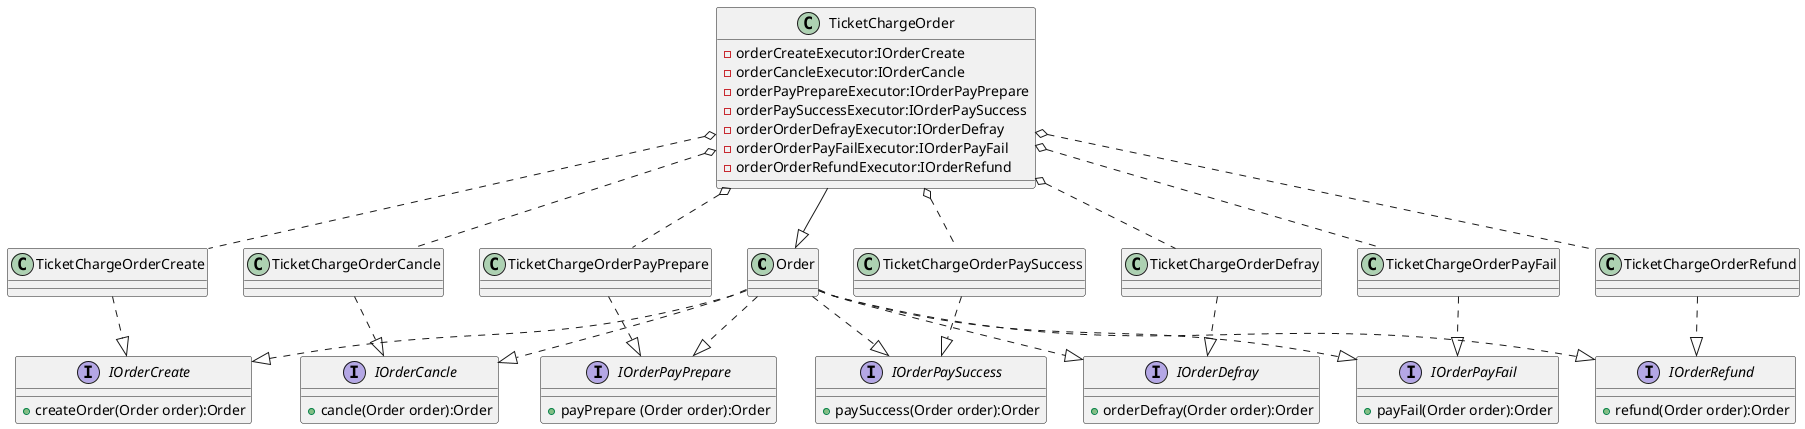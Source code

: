 @startuml

class Order

interface IOrderCreate {
    +createOrder(Order order):Order
}
interface IOrderCancle {
    +cancle(Order order):Order
}
interface IOrderPayPrepare {
    +payPrepare (Order order):Order
}
interface IOrderPaySuccess {
    +paySuccess(Order order):Order
}
interface IOrderDefray {
    +orderDefray(Order order):Order
}
interface IOrderPayFail {
    +payFail(Order order):Order
}
interface IOrderRefund {
    +refund(Order order):Order
}

Order ..|> IOrderCreate
Order ..|> IOrderCancle
Order ..|> IOrderPayPrepare
Order ..|> IOrderPaySuccess
Order ..|> IOrderDefray
Order ..|> IOrderPayFail
Order ..|> IOrderRefund

TicketChargeOrder --|> Order

TicketChargeOrderCreate ..|> IOrderCreate
TicketChargeOrderCancle ..|> IOrderCancle
TicketChargeOrderPayPrepare ..|> IOrderPayPrepare
TicketChargeOrderPaySuccess ..|> IOrderPaySuccess
TicketChargeOrderDefray ..|> IOrderDefray
TicketChargeOrderPayFail ..|> IOrderPayFail
TicketChargeOrderRefund ..|> IOrderRefund

TicketChargeOrder o.. TicketChargeOrderCreate
TicketChargeOrder o.. TicketChargeOrderCancle
TicketChargeOrder o.. TicketChargeOrderPayPrepare
TicketChargeOrder o.. TicketChargeOrderPaySuccess
TicketChargeOrder o.. TicketChargeOrderDefray
TicketChargeOrder o.. TicketChargeOrderPayFail
TicketChargeOrder o.. TicketChargeOrderRefund

class Order {
}

class TicketChargeOrder {
    -orderCreateExecutor:IOrderCreate
    -orderCancleExecutor:IOrderCancle
    -orderPayPrepareExecutor:IOrderPayPrepare
    -orderPaySuccessExecutor:IOrderPaySuccess
    -orderOrderDefrayExecutor:IOrderDefray
    -orderOrderPayFailExecutor:IOrderPayFail
    -orderOrderRefundExecutor:IOrderRefund
}

@enduml